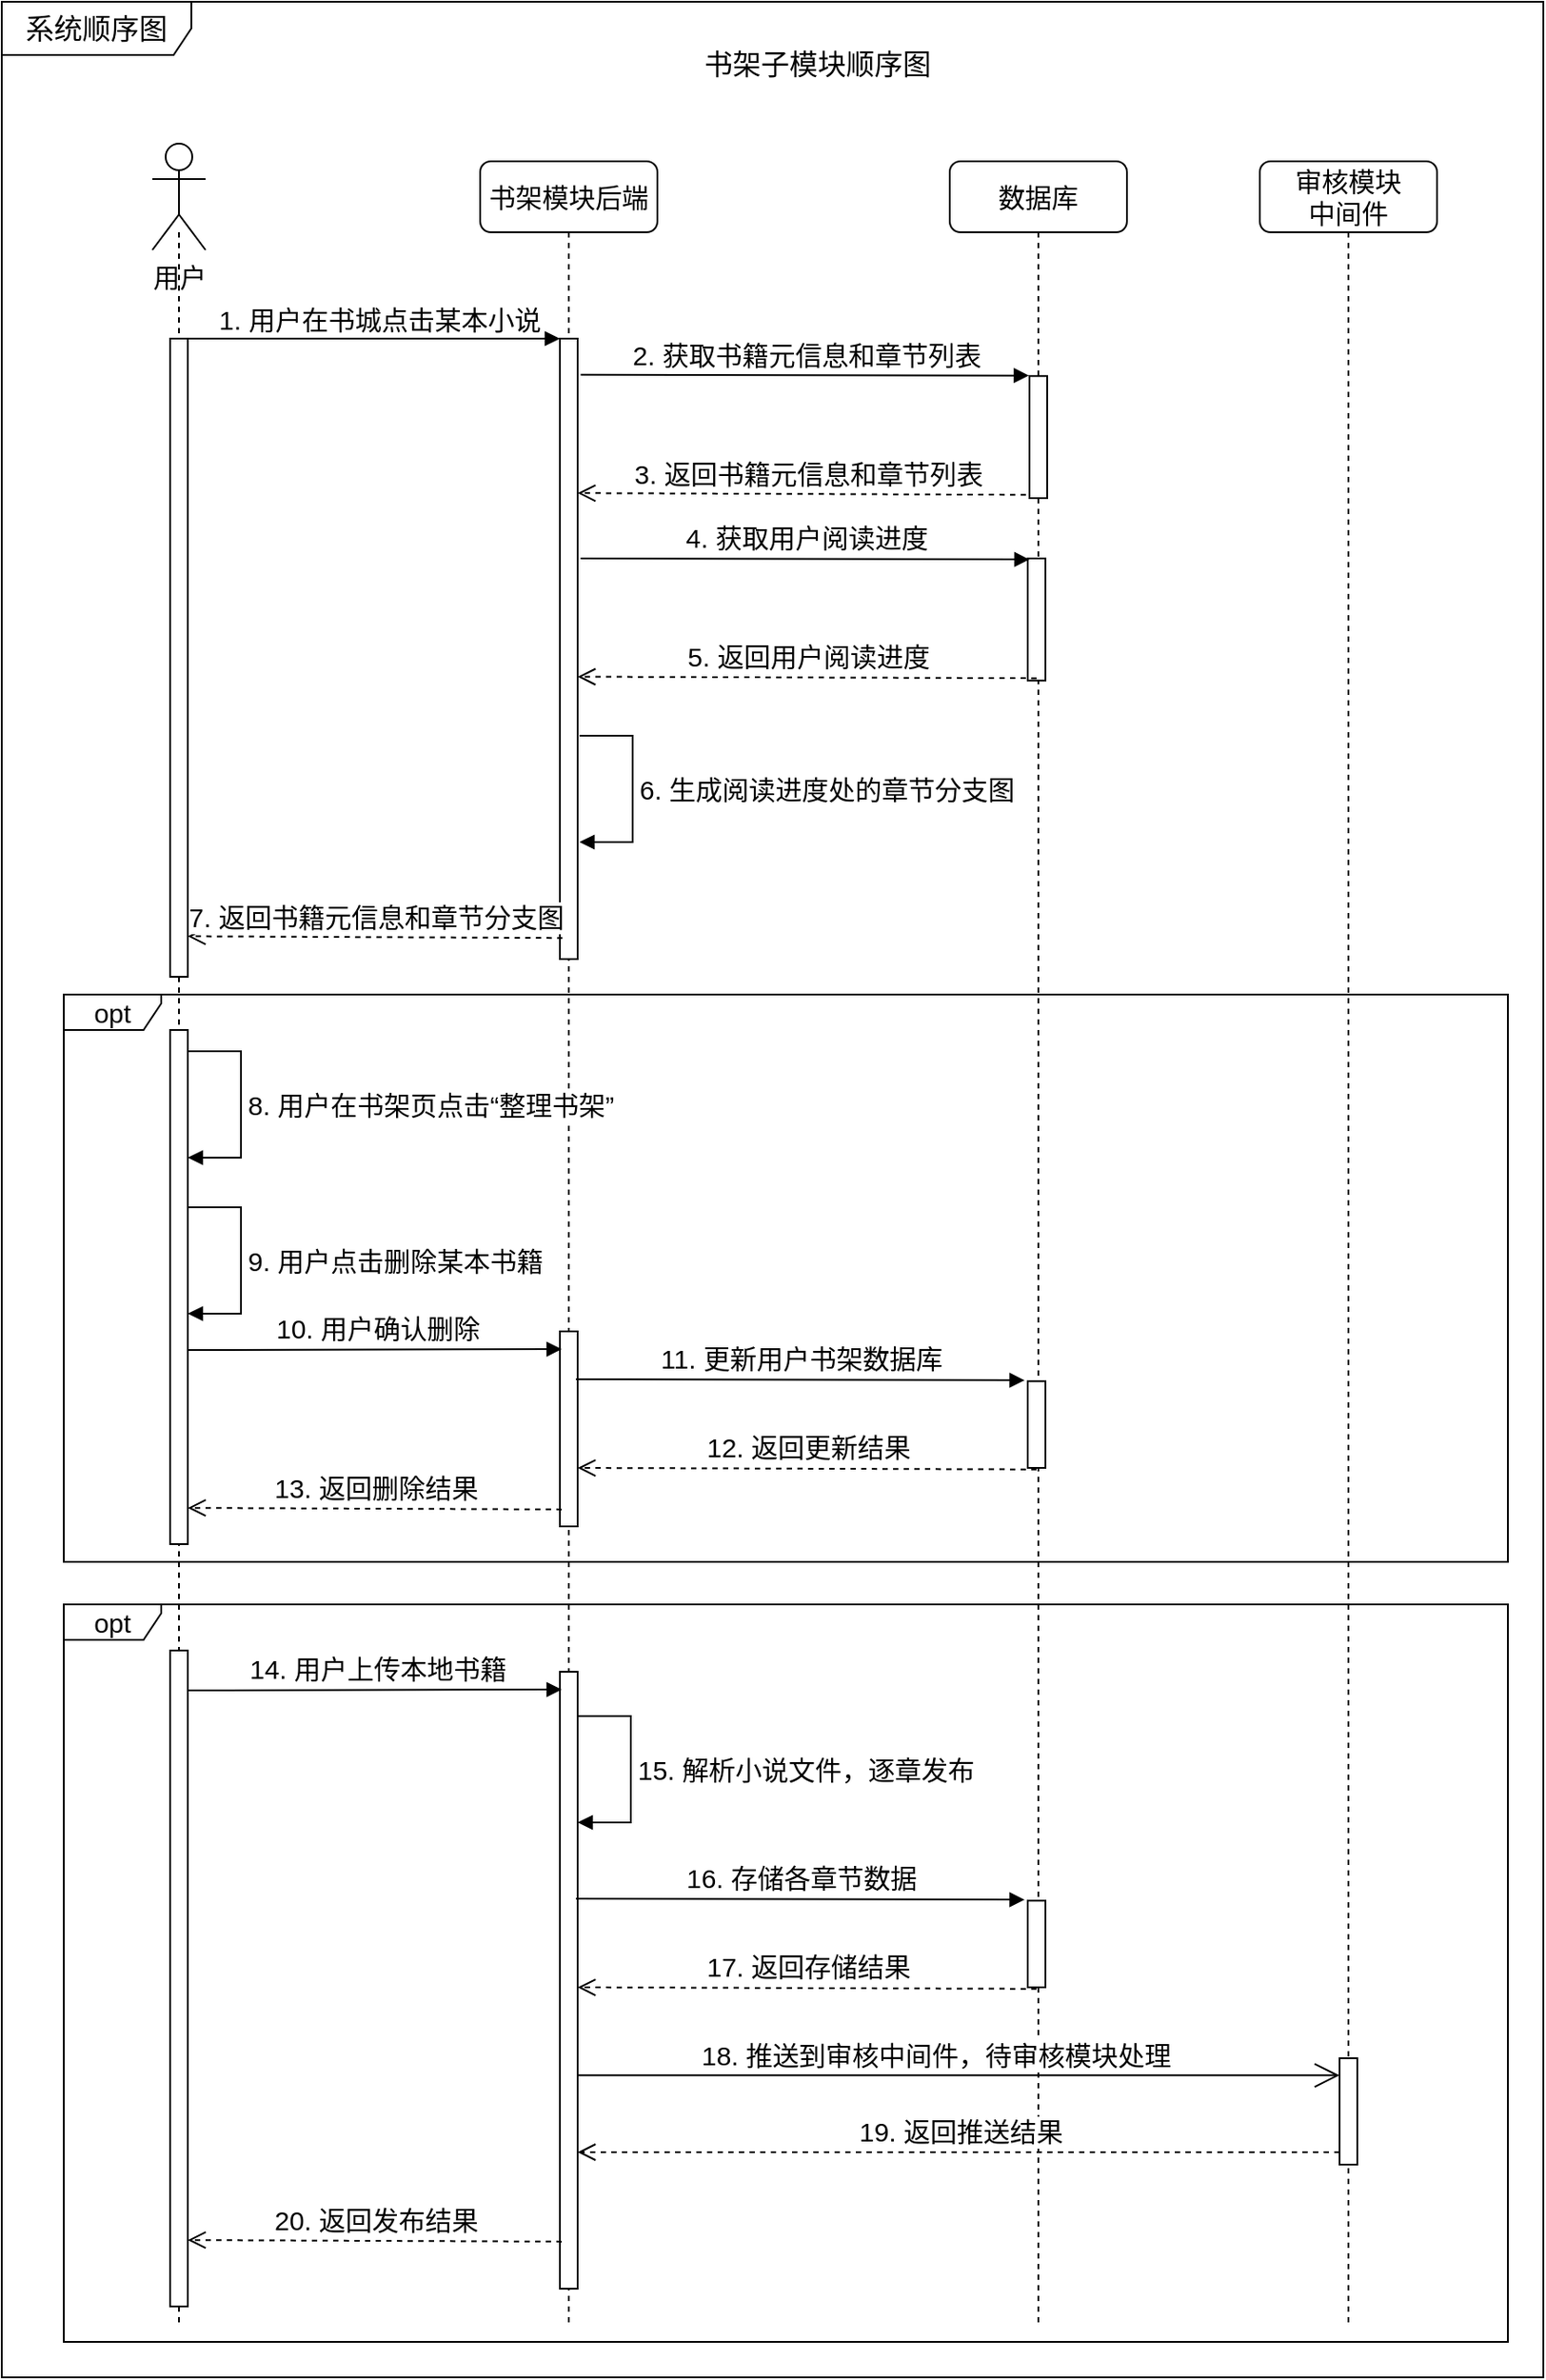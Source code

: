 <mxfile version="26.2.14">
  <diagram name="Page-1" id="13e1069c-82ec-6db2-03f1-153e76fe0fe0">
    <mxGraphModel dx="3818" dy="2388" grid="1" gridSize="10" guides="1" tooltips="1" connect="1" arrows="1" fold="1" page="1" pageScale="1" pageWidth="1100" pageHeight="850" background="none" math="0" shadow="0">
      <root>
        <mxCell id="0" />
        <mxCell id="1" parent="0" />
        <mxCell id="pXl5MxbD4lUHW3FP0IR5-1" value="书架子模块顺序图" style="text;html=1;align=center;verticalAlign=middle;resizable=0;points=[];autosize=1;strokeColor=none;fillColor=none;fontSize=16;" vertex="1" parent="1">
          <mxGeometry x="3525" y="1400" width="150" height="30" as="geometry" />
        </mxCell>
        <mxCell id="pXl5MxbD4lUHW3FP0IR5-2" value="书架模块后端" style="shape=umlLifeline;perimeter=lifelinePerimeter;whiteSpace=wrap;html=1;container=1;collapsible=0;recursiveResize=0;outlineConnect=0;rounded=1;shadow=0;comic=0;labelBackgroundColor=none;strokeWidth=1;fontFamily=Verdana;fontSize=15;align=center;" vertex="1" parent="1">
          <mxGeometry x="3410" y="1470" width="100" height="1220" as="geometry" />
        </mxCell>
        <mxCell id="pXl5MxbD4lUHW3FP0IR5-3" value="" style="html=1;points=[];perimeter=orthogonalPerimeter;rounded=0;shadow=0;comic=0;labelBackgroundColor=none;strokeWidth=1;fontFamily=Verdana;fontSize=15;align=center;" vertex="1" parent="pXl5MxbD4lUHW3FP0IR5-2">
          <mxGeometry x="45" y="100" width="10" height="350" as="geometry" />
        </mxCell>
        <mxCell id="pXl5MxbD4lUHW3FP0IR5-4" value="3. 返回书籍元信息和章节列表" style="html=1;verticalAlign=bottom;endArrow=open;dashed=1;endSize=8;curved=0;rounded=0;fontSize=15;exitX=0.402;exitY=0.973;exitDx=0;exitDy=0;exitPerimeter=0;" edge="1" parent="pXl5MxbD4lUHW3FP0IR5-2" source="pXl5MxbD4lUHW3FP0IR5-6">
          <mxGeometry x="-0.001" relative="1" as="geometry">
            <mxPoint x="221.5" y="187.13" as="sourcePoint" />
            <mxPoint x="55.002" y="187.13" as="targetPoint" />
            <mxPoint as="offset" />
          </mxGeometry>
        </mxCell>
        <mxCell id="pXl5MxbD4lUHW3FP0IR5-5" value="数据库" style="shape=umlLifeline;perimeter=lifelinePerimeter;whiteSpace=wrap;html=1;container=1;collapsible=0;recursiveResize=0;outlineConnect=0;rounded=1;shadow=0;comic=0;labelBackgroundColor=none;strokeWidth=1;fontFamily=Verdana;fontSize=15;align=center;" vertex="1" parent="1">
          <mxGeometry x="3675" y="1470" width="100" height="1220" as="geometry" />
        </mxCell>
        <mxCell id="pXl5MxbD4lUHW3FP0IR5-6" value="" style="html=1;points=[];perimeter=orthogonalPerimeter;rounded=0;shadow=0;comic=0;labelBackgroundColor=none;strokeWidth=1;fontFamily=Verdana;fontSize=15;align=center;" vertex="1" parent="pXl5MxbD4lUHW3FP0IR5-5">
          <mxGeometry x="45" y="121.13" width="10" height="68.87" as="geometry" />
        </mxCell>
        <mxCell id="pXl5MxbD4lUHW3FP0IR5-7" value="" style="shape=umlLifeline;perimeter=lifelinePerimeter;whiteSpace=wrap;html=1;container=0;collapsible=0;recursiveResize=0;outlineConnect=0;rounded=1;shadow=0;comic=0;labelBackgroundColor=none;strokeWidth=1;fontFamily=Verdana;fontSize=15;align=center;size=0;" vertex="1" parent="1">
          <mxGeometry x="3190" y="1510" width="100" height="1180" as="geometry" />
        </mxCell>
        <mxCell id="pXl5MxbD4lUHW3FP0IR5-8" value="" style="html=1;verticalAlign=bottom;endArrow=block;entryX=0;entryY=0;labelBackgroundColor=none;fontFamily=Verdana;fontSize=15;edgeStyle=elbowEdgeStyle;elbow=vertical;" edge="1" parent="1" source="pXl5MxbD4lUHW3FP0IR5-10" target="pXl5MxbD4lUHW3FP0IR5-3">
          <mxGeometry relative="1" as="geometry">
            <mxPoint x="3380" y="1580" as="sourcePoint" />
          </mxGeometry>
        </mxCell>
        <mxCell id="pXl5MxbD4lUHW3FP0IR5-9" value="1. 用户在书城点击某本小说" style="edgeLabel;html=1;align=center;verticalAlign=middle;resizable=0;points=[];fontSize=15;" vertex="1" connectable="0" parent="pXl5MxbD4lUHW3FP0IR5-8">
          <mxGeometry x="-0.133" y="2" relative="1" as="geometry">
            <mxPoint x="17" y="-9" as="offset" />
          </mxGeometry>
        </mxCell>
        <mxCell id="pXl5MxbD4lUHW3FP0IR5-10" value="" style="html=1;points=[];perimeter=orthogonalPerimeter;rounded=0;shadow=0;comic=0;labelBackgroundColor=none;strokeWidth=1;fontFamily=Verdana;fontSize=15;align=center;" vertex="1" parent="1">
          <mxGeometry x="3235" y="1570" width="10" height="360" as="geometry" />
        </mxCell>
        <mxCell id="pXl5MxbD4lUHW3FP0IR5-11" value="用户" style="shape=umlActor;verticalLabelPosition=bottom;verticalAlign=top;html=1;fontSize=15;" vertex="1" parent="1">
          <mxGeometry x="3225" y="1460" width="30" height="60" as="geometry" />
        </mxCell>
        <mxCell id="pXl5MxbD4lUHW3FP0IR5-12" value="2. 获取书籍元信息和章节列表" style="html=1;verticalAlign=bottom;endArrow=block;curved=0;rounded=0;fontSize=15;exitX=0.972;exitY=0.491;exitDx=0;exitDy=0;exitPerimeter=0;entryX=-0.028;entryY=-0.004;entryDx=0;entryDy=0;entryPerimeter=0;" edge="1" parent="1" target="pXl5MxbD4lUHW3FP0IR5-6">
          <mxGeometry x="0.003" width="80" relative="1" as="geometry">
            <mxPoint x="3466.72" y="1590.42" as="sourcePoint" />
            <mxPoint x="3611.5" y="1590.13" as="targetPoint" />
            <mxPoint as="offset" />
          </mxGeometry>
        </mxCell>
        <mxCell id="pXl5MxbD4lUHW3FP0IR5-13" value="系统顺序图" style="shape=umlFrame;whiteSpace=wrap;html=1;pointerEvents=0;width=107;height=30;fontSize=16;" vertex="1" parent="1">
          <mxGeometry x="3140" y="1380" width="870" height="1340" as="geometry" />
        </mxCell>
        <mxCell id="pXl5MxbD4lUHW3FP0IR5-14" value="6. 生成阅读进度处的章节分支图" style="html=1;align=left;spacingLeft=2;endArrow=block;rounded=0;edgeStyle=orthogonalEdgeStyle;curved=0;rounded=0;fontSize=15;" edge="1" parent="1">
          <mxGeometry relative="1" as="geometry">
            <mxPoint x="3466.04" y="1794" as="sourcePoint" />
            <Array as="points">
              <mxPoint x="3496.04" y="1794" />
              <mxPoint x="3496.04" y="1854" />
              <mxPoint x="3466.04" y="1854" />
            </Array>
            <mxPoint x="3466.04" y="1854" as="targetPoint" />
          </mxGeometry>
        </mxCell>
        <mxCell id="pXl5MxbD4lUHW3FP0IR5-15" value="" style="html=1;points=[];perimeter=orthogonalPerimeter;rounded=0;shadow=0;comic=0;labelBackgroundColor=none;strokeWidth=1;fontFamily=Verdana;fontSize=15;align=center;" vertex="1" parent="1">
          <mxGeometry x="3719" y="1694" width="10" height="68.87" as="geometry" />
        </mxCell>
        <mxCell id="pXl5MxbD4lUHW3FP0IR5-16" value="5. 返回用户阅读进度" style="html=1;verticalAlign=bottom;endArrow=open;dashed=1;endSize=8;curved=0;rounded=0;fontSize=15;exitX=0.402;exitY=0.973;exitDx=0;exitDy=0;exitPerimeter=0;" edge="1" parent="1">
          <mxGeometry x="-0.002" relative="1" as="geometry">
            <mxPoint x="3724" y="1761.58" as="sourcePoint" />
            <mxPoint x="3465.002" y="1760.71" as="targetPoint" />
            <mxPoint as="offset" />
          </mxGeometry>
        </mxCell>
        <mxCell id="pXl5MxbD4lUHW3FP0IR5-17" value="4. 获取用户阅读进度" style="html=1;verticalAlign=bottom;endArrow=block;curved=0;rounded=0;fontSize=15;exitX=0.972;exitY=0.491;exitDx=0;exitDy=0;exitPerimeter=0;entryX=-0.028;entryY=-0.004;entryDx=0;entryDy=0;entryPerimeter=0;" edge="1" parent="1">
          <mxGeometry x="0.003" width="80" relative="1" as="geometry">
            <mxPoint x="3466.72" y="1694" as="sourcePoint" />
            <mxPoint x="3720" y="1694.58" as="targetPoint" />
            <mxPoint as="offset" />
          </mxGeometry>
        </mxCell>
        <mxCell id="pXl5MxbD4lUHW3FP0IR5-18" value="7. 返回书籍元信息和章节分支图" style="html=1;verticalAlign=bottom;endArrow=open;dashed=1;endSize=8;curved=0;rounded=0;fontSize=15;exitX=0.14;exitY=0.966;exitDx=0;exitDy=0;exitPerimeter=0;" edge="1" parent="1" source="pXl5MxbD4lUHW3FP0IR5-3">
          <mxGeometry x="-0.001" relative="1" as="geometry">
            <mxPoint x="3504" y="1908" as="sourcePoint" />
            <mxPoint x="3245.002" y="1907.13" as="targetPoint" />
            <mxPoint as="offset" />
          </mxGeometry>
        </mxCell>
        <mxCell id="pXl5MxbD4lUHW3FP0IR5-19" value="" style="html=1;points=[];perimeter=orthogonalPerimeter;rounded=0;shadow=0;comic=0;labelBackgroundColor=none;strokeWidth=1;fontFamily=Verdana;fontSize=15;align=center;" vertex="1" parent="1">
          <mxGeometry x="3235" y="1960" width="10" height="290" as="geometry" />
        </mxCell>
        <mxCell id="pXl5MxbD4lUHW3FP0IR5-20" value="" style="html=1;points=[];perimeter=orthogonalPerimeter;rounded=0;shadow=0;comic=0;labelBackgroundColor=none;strokeWidth=1;fontFamily=Verdana;fontSize=15;align=center;" vertex="1" parent="1">
          <mxGeometry x="3455" y="2130" width="10" height="110" as="geometry" />
        </mxCell>
        <mxCell id="pXl5MxbD4lUHW3FP0IR5-21" value="" style="html=1;points=[];perimeter=orthogonalPerimeter;rounded=0;shadow=0;comic=0;labelBackgroundColor=none;strokeWidth=1;fontFamily=Verdana;fontSize=15;align=center;" vertex="1" parent="1">
          <mxGeometry x="3719" y="2158.13" width="10" height="48.87" as="geometry" />
        </mxCell>
        <mxCell id="pXl5MxbD4lUHW3FP0IR5-22" value="11. 更新用户书架数据库" style="html=1;verticalAlign=bottom;endArrow=block;curved=0;rounded=0;fontSize=15;exitX=0.972;exitY=0.491;exitDx=0;exitDy=0;exitPerimeter=0;entryX=-0.028;entryY=-0.004;entryDx=0;entryDy=0;entryPerimeter=0;" edge="1" parent="1">
          <mxGeometry x="0.003" width="80" relative="1" as="geometry">
            <mxPoint x="3464.0" y="2157" as="sourcePoint" />
            <mxPoint x="3717.28" y="2157.58" as="targetPoint" />
            <mxPoint as="offset" />
          </mxGeometry>
        </mxCell>
        <mxCell id="pXl5MxbD4lUHW3FP0IR5-23" value="" style="html=1;verticalAlign=bottom;endArrow=block;entryX=0.102;entryY=0.02;labelBackgroundColor=none;fontFamily=Verdana;fontSize=15;edgeStyle=elbowEdgeStyle;elbow=vertical;exitX=0.993;exitY=0.052;exitDx=0;exitDy=0;exitPerimeter=0;entryDx=0;entryDy=0;entryPerimeter=0;" edge="1" parent="1">
          <mxGeometry relative="1" as="geometry">
            <mxPoint x="3245" y="2140.5" as="sourcePoint" />
            <mxPoint x="3456" y="2139.5" as="targetPoint" />
          </mxGeometry>
        </mxCell>
        <mxCell id="pXl5MxbD4lUHW3FP0IR5-24" value="10. 用户确认删除" style="edgeLabel;html=1;align=center;verticalAlign=middle;resizable=0;points=[];fontSize=15;" vertex="1" connectable="0" parent="pXl5MxbD4lUHW3FP0IR5-23">
          <mxGeometry x="-0.133" y="2" relative="1" as="geometry">
            <mxPoint x="15" y="-10" as="offset" />
          </mxGeometry>
        </mxCell>
        <mxCell id="pXl5MxbD4lUHW3FP0IR5-25" value="&lt;span style=&quot;text-align: center;&quot;&gt;9. 用户点击删除某本书籍&lt;/span&gt;" style="html=1;align=left;spacingLeft=2;endArrow=block;rounded=0;edgeStyle=orthogonalEdgeStyle;curved=0;rounded=0;fontSize=15;" edge="1" parent="1">
          <mxGeometry x="-0.001" relative="1" as="geometry">
            <mxPoint x="3245.01" y="2060.02" as="sourcePoint" />
            <Array as="points">
              <mxPoint x="3275.01" y="2060.02" />
              <mxPoint x="3275.01" y="2120.02" />
              <mxPoint x="3245.01" y="2120.02" />
            </Array>
            <mxPoint x="3245.01" y="2120.02" as="targetPoint" />
            <mxPoint as="offset" />
          </mxGeometry>
        </mxCell>
        <mxCell id="pXl5MxbD4lUHW3FP0IR5-26" value="&lt;span style=&quot;text-align: center;&quot;&gt;8. 用户在书架页点击“整理书架”&lt;/span&gt;" style="html=1;align=left;spacingLeft=2;endArrow=block;rounded=0;edgeStyle=orthogonalEdgeStyle;curved=0;rounded=0;fontSize=15;" edge="1" parent="1">
          <mxGeometry x="-0.001" relative="1" as="geometry">
            <mxPoint x="3245.0" y="1972" as="sourcePoint" />
            <Array as="points">
              <mxPoint x="3275.0" y="1972" />
              <mxPoint x="3275.0" y="2032" />
              <mxPoint x="3245.0" y="2032" />
            </Array>
            <mxPoint x="3245.0" y="2032" as="targetPoint" />
            <mxPoint as="offset" />
          </mxGeometry>
        </mxCell>
        <mxCell id="pXl5MxbD4lUHW3FP0IR5-27" value="12. 返回更新结果" style="html=1;verticalAlign=bottom;endArrow=open;dashed=1;endSize=8;curved=0;rounded=0;fontSize=15;exitX=0.402;exitY=0.973;exitDx=0;exitDy=0;exitPerimeter=0;" edge="1" parent="1">
          <mxGeometry x="-0.004" relative="1" as="geometry">
            <mxPoint x="3724" y="2207.87" as="sourcePoint" />
            <mxPoint x="3465.002" y="2207" as="targetPoint" />
            <mxPoint as="offset" />
          </mxGeometry>
        </mxCell>
        <mxCell id="pXl5MxbD4lUHW3FP0IR5-28" value="13. 返回删除结果" style="html=1;verticalAlign=bottom;endArrow=open;dashed=1;endSize=8;curved=0;rounded=0;fontSize=15;exitX=0.14;exitY=0.966;exitDx=0;exitDy=0;exitPerimeter=0;" edge="1" parent="1">
          <mxGeometry x="0.0" relative="1" as="geometry">
            <mxPoint x="3456" y="2230.44" as="sourcePoint" />
            <mxPoint x="3245.002" y="2229.57" as="targetPoint" />
            <mxPoint as="offset" />
          </mxGeometry>
        </mxCell>
        <mxCell id="pXl5MxbD4lUHW3FP0IR5-29" value="opt" style="shape=umlFrame;whiteSpace=wrap;html=1;pointerEvents=0;width=55;height=20;fontSize=15;" vertex="1" parent="1">
          <mxGeometry x="3175" y="1940" width="815" height="320" as="geometry" />
        </mxCell>
        <mxCell id="pXl5MxbD4lUHW3FP0IR5-30" value="" style="html=1;points=[];perimeter=orthogonalPerimeter;rounded=0;shadow=0;comic=0;labelBackgroundColor=none;strokeWidth=1;fontFamily=Verdana;fontSize=15;align=center;" vertex="1" parent="1">
          <mxGeometry x="3235" y="2310" width="10" height="370" as="geometry" />
        </mxCell>
        <mxCell id="pXl5MxbD4lUHW3FP0IR5-31" value="" style="html=1;points=[];perimeter=orthogonalPerimeter;rounded=0;shadow=0;comic=0;labelBackgroundColor=none;strokeWidth=1;fontFamily=Verdana;fontSize=15;align=center;" vertex="1" parent="1">
          <mxGeometry x="3455" y="2322" width="10" height="348" as="geometry" />
        </mxCell>
        <mxCell id="pXl5MxbD4lUHW3FP0IR5-32" value="" style="html=1;points=[];perimeter=orthogonalPerimeter;rounded=0;shadow=0;comic=0;labelBackgroundColor=none;strokeWidth=1;fontFamily=Verdana;fontSize=15;align=center;" vertex="1" parent="1">
          <mxGeometry x="3719" y="2451.13" width="10" height="48.87" as="geometry" />
        </mxCell>
        <mxCell id="pXl5MxbD4lUHW3FP0IR5-33" value="16. 存储各章节数据" style="html=1;verticalAlign=bottom;endArrow=block;curved=0;rounded=0;fontSize=15;exitX=0.972;exitY=0.491;exitDx=0;exitDy=0;exitPerimeter=0;entryX=-0.028;entryY=-0.004;entryDx=0;entryDy=0;entryPerimeter=0;" edge="1" parent="1">
          <mxGeometry x="0.003" width="80" relative="1" as="geometry">
            <mxPoint x="3464.0" y="2450" as="sourcePoint" />
            <mxPoint x="3717.28" y="2450.58" as="targetPoint" />
            <mxPoint as="offset" />
          </mxGeometry>
        </mxCell>
        <mxCell id="pXl5MxbD4lUHW3FP0IR5-34" value="" style="html=1;verticalAlign=bottom;endArrow=block;entryX=0.102;entryY=0.02;labelBackgroundColor=none;fontFamily=Verdana;fontSize=15;edgeStyle=elbowEdgeStyle;elbow=vertical;exitX=0.993;exitY=0.052;exitDx=0;exitDy=0;exitPerimeter=0;entryDx=0;entryDy=0;entryPerimeter=0;" edge="1" parent="1">
          <mxGeometry relative="1" as="geometry">
            <mxPoint x="3245" y="2332.5" as="sourcePoint" />
            <mxPoint x="3456" y="2331.5" as="targetPoint" />
          </mxGeometry>
        </mxCell>
        <mxCell id="pXl5MxbD4lUHW3FP0IR5-35" value="14. 用户上传本地书籍" style="edgeLabel;html=1;align=center;verticalAlign=middle;resizable=0;points=[];fontSize=15;" vertex="1" connectable="0" parent="pXl5MxbD4lUHW3FP0IR5-34">
          <mxGeometry x="-0.133" y="2" relative="1" as="geometry">
            <mxPoint x="15" y="-10" as="offset" />
          </mxGeometry>
        </mxCell>
        <mxCell id="pXl5MxbD4lUHW3FP0IR5-36" value="17. 返回存储结果" style="html=1;verticalAlign=bottom;endArrow=open;dashed=1;endSize=8;curved=0;rounded=0;fontSize=15;exitX=0.402;exitY=0.973;exitDx=0;exitDy=0;exitPerimeter=0;" edge="1" parent="1">
          <mxGeometry x="-0.002" relative="1" as="geometry">
            <mxPoint x="3724" y="2500.87" as="sourcePoint" />
            <mxPoint x="3465.002" y="2500" as="targetPoint" />
            <mxPoint as="offset" />
          </mxGeometry>
        </mxCell>
        <mxCell id="pXl5MxbD4lUHW3FP0IR5-37" value="20. 返回发布结果" style="html=1;verticalAlign=bottom;endArrow=open;dashed=1;endSize=8;curved=0;rounded=0;fontSize=15;exitX=0.14;exitY=0.966;exitDx=0;exitDy=0;exitPerimeter=0;" edge="1" parent="1">
          <mxGeometry x="-0.001" relative="1" as="geometry">
            <mxPoint x="3456" y="2643.44" as="sourcePoint" />
            <mxPoint x="3245.002" y="2642.57" as="targetPoint" />
            <mxPoint as="offset" />
          </mxGeometry>
        </mxCell>
        <mxCell id="pXl5MxbD4lUHW3FP0IR5-38" value="审核模块&lt;div&gt;中间件&lt;/div&gt;" style="shape=umlLifeline;perimeter=lifelinePerimeter;whiteSpace=wrap;html=1;container=1;collapsible=0;recursiveResize=0;outlineConnect=0;rounded=1;shadow=0;comic=0;labelBackgroundColor=none;strokeWidth=1;fontFamily=Verdana;fontSize=15;align=center;" vertex="1" parent="1">
          <mxGeometry x="3850" y="1470" width="100" height="1220" as="geometry" />
        </mxCell>
        <mxCell id="pXl5MxbD4lUHW3FP0IR5-39" value="" style="html=1;points=[[0,0,0,0,5],[0,1,0,0,-5],[1,0,0,0,5],[1,1,0,0,-5]];perimeter=orthogonalPerimeter;outlineConnect=0;targetShapes=umlLifeline;portConstraint=eastwest;newEdgeStyle={&quot;curved&quot;:0,&quot;rounded&quot;:0};" vertex="1" parent="pXl5MxbD4lUHW3FP0IR5-38">
          <mxGeometry x="45" y="1070" width="10" height="60" as="geometry" />
        </mxCell>
        <mxCell id="pXl5MxbD4lUHW3FP0IR5-40" value="&lt;div style=&quot;text-align: center;&quot;&gt;&lt;span style=&quot;background-color: light-dark(#ffffff, var(--ge-dark-color, #121212)); color: light-dark(rgb(0, 0, 0), rgb(255, 255, 255));&quot;&gt;15. 解析小说文件，逐章发布&lt;/span&gt;&lt;/div&gt;" style="html=1;align=left;spacingLeft=2;endArrow=block;rounded=0;edgeStyle=orthogonalEdgeStyle;curved=0;rounded=0;fontSize=15;" edge="1" parent="1">
          <mxGeometry x="-0.001" relative="1" as="geometry">
            <mxPoint x="3465.0" y="2347" as="sourcePoint" />
            <Array as="points">
              <mxPoint x="3495.0" y="2347" />
              <mxPoint x="3495.0" y="2407" />
              <mxPoint x="3465.0" y="2407" />
            </Array>
            <mxPoint x="3465.0" y="2407" as="targetPoint" />
            <mxPoint as="offset" />
          </mxGeometry>
        </mxCell>
        <mxCell id="pXl5MxbD4lUHW3FP0IR5-41" value="" style="endArrow=open;endFill=1;endSize=12;html=1;rounded=0;" edge="1" parent="1" target="pXl5MxbD4lUHW3FP0IR5-39">
          <mxGeometry width="160" relative="1" as="geometry">
            <mxPoint x="3465" y="2549.66" as="sourcePoint" />
            <mxPoint x="3760" y="2550" as="targetPoint" />
          </mxGeometry>
        </mxCell>
        <mxCell id="pXl5MxbD4lUHW3FP0IR5-42" value="18. 推送到审核中间件，待审核模块处理" style="edgeLabel;html=1;align=center;verticalAlign=middle;resizable=0;points=[];fontSize=15;" vertex="1" connectable="0" parent="pXl5MxbD4lUHW3FP0IR5-41">
          <mxGeometry x="-0.279" relative="1" as="geometry">
            <mxPoint x="47" y="-12" as="offset" />
          </mxGeometry>
        </mxCell>
        <mxCell id="pXl5MxbD4lUHW3FP0IR5-43" value="19. 返回推送结果" style="html=1;verticalAlign=bottom;endArrow=open;dashed=1;endSize=8;curved=0;rounded=0;fontSize=15;" edge="1" parent="1" source="pXl5MxbD4lUHW3FP0IR5-39">
          <mxGeometry x="-0.002" relative="1" as="geometry">
            <mxPoint x="3724" y="2593.87" as="sourcePoint" />
            <mxPoint x="3465.002" y="2593" as="targetPoint" />
            <mxPoint as="offset" />
          </mxGeometry>
        </mxCell>
        <mxCell id="pXl5MxbD4lUHW3FP0IR5-44" value="opt" style="shape=umlFrame;whiteSpace=wrap;html=1;pointerEvents=0;width=55;height=20;fontSize=15;" vertex="1" parent="1">
          <mxGeometry x="3175" y="2284" width="815" height="416" as="geometry" />
        </mxCell>
      </root>
    </mxGraphModel>
  </diagram>
</mxfile>
